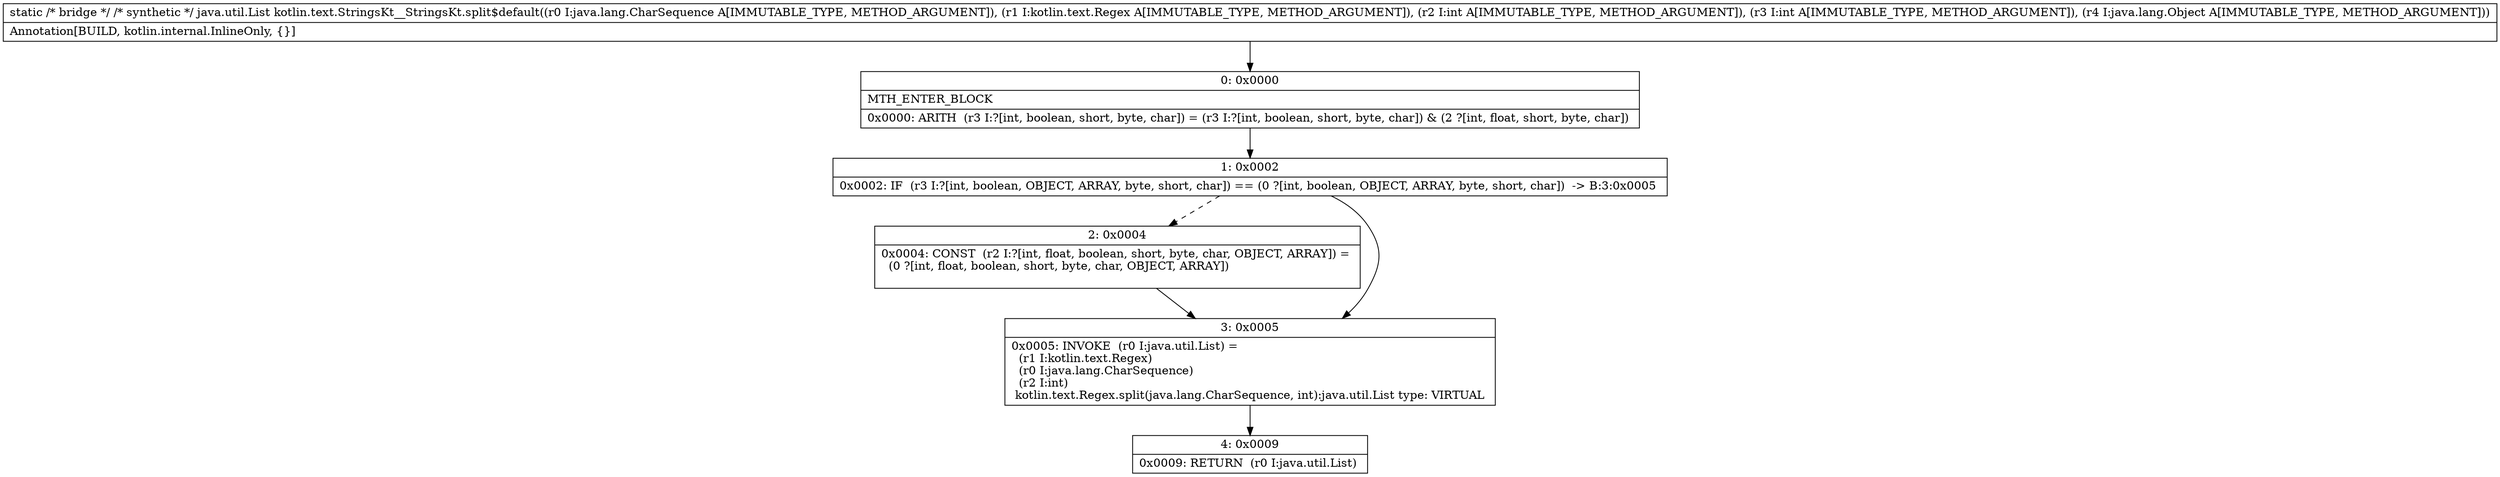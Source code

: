 digraph "CFG forkotlin.text.StringsKt__StringsKt.split$default(Ljava\/lang\/CharSequence;Lkotlin\/text\/Regex;IILjava\/lang\/Object;)Ljava\/util\/List;" {
Node_0 [shape=record,label="{0\:\ 0x0000|MTH_ENTER_BLOCK\l|0x0000: ARITH  (r3 I:?[int, boolean, short, byte, char]) = (r3 I:?[int, boolean, short, byte, char]) & (2 ?[int, float, short, byte, char]) \l}"];
Node_1 [shape=record,label="{1\:\ 0x0002|0x0002: IF  (r3 I:?[int, boolean, OBJECT, ARRAY, byte, short, char]) == (0 ?[int, boolean, OBJECT, ARRAY, byte, short, char])  \-\> B:3:0x0005 \l}"];
Node_2 [shape=record,label="{2\:\ 0x0004|0x0004: CONST  (r2 I:?[int, float, boolean, short, byte, char, OBJECT, ARRAY]) = \l  (0 ?[int, float, boolean, short, byte, char, OBJECT, ARRAY])\l \l}"];
Node_3 [shape=record,label="{3\:\ 0x0005|0x0005: INVOKE  (r0 I:java.util.List) = \l  (r1 I:kotlin.text.Regex)\l  (r0 I:java.lang.CharSequence)\l  (r2 I:int)\l kotlin.text.Regex.split(java.lang.CharSequence, int):java.util.List type: VIRTUAL \l}"];
Node_4 [shape=record,label="{4\:\ 0x0009|0x0009: RETURN  (r0 I:java.util.List) \l}"];
MethodNode[shape=record,label="{static \/* bridge *\/ \/* synthetic *\/ java.util.List kotlin.text.StringsKt__StringsKt.split$default((r0 I:java.lang.CharSequence A[IMMUTABLE_TYPE, METHOD_ARGUMENT]), (r1 I:kotlin.text.Regex A[IMMUTABLE_TYPE, METHOD_ARGUMENT]), (r2 I:int A[IMMUTABLE_TYPE, METHOD_ARGUMENT]), (r3 I:int A[IMMUTABLE_TYPE, METHOD_ARGUMENT]), (r4 I:java.lang.Object A[IMMUTABLE_TYPE, METHOD_ARGUMENT]))  | Annotation[BUILD, kotlin.internal.InlineOnly, \{\}]\l}"];
MethodNode -> Node_0;
Node_0 -> Node_1;
Node_1 -> Node_2[style=dashed];
Node_1 -> Node_3;
Node_2 -> Node_3;
Node_3 -> Node_4;
}

